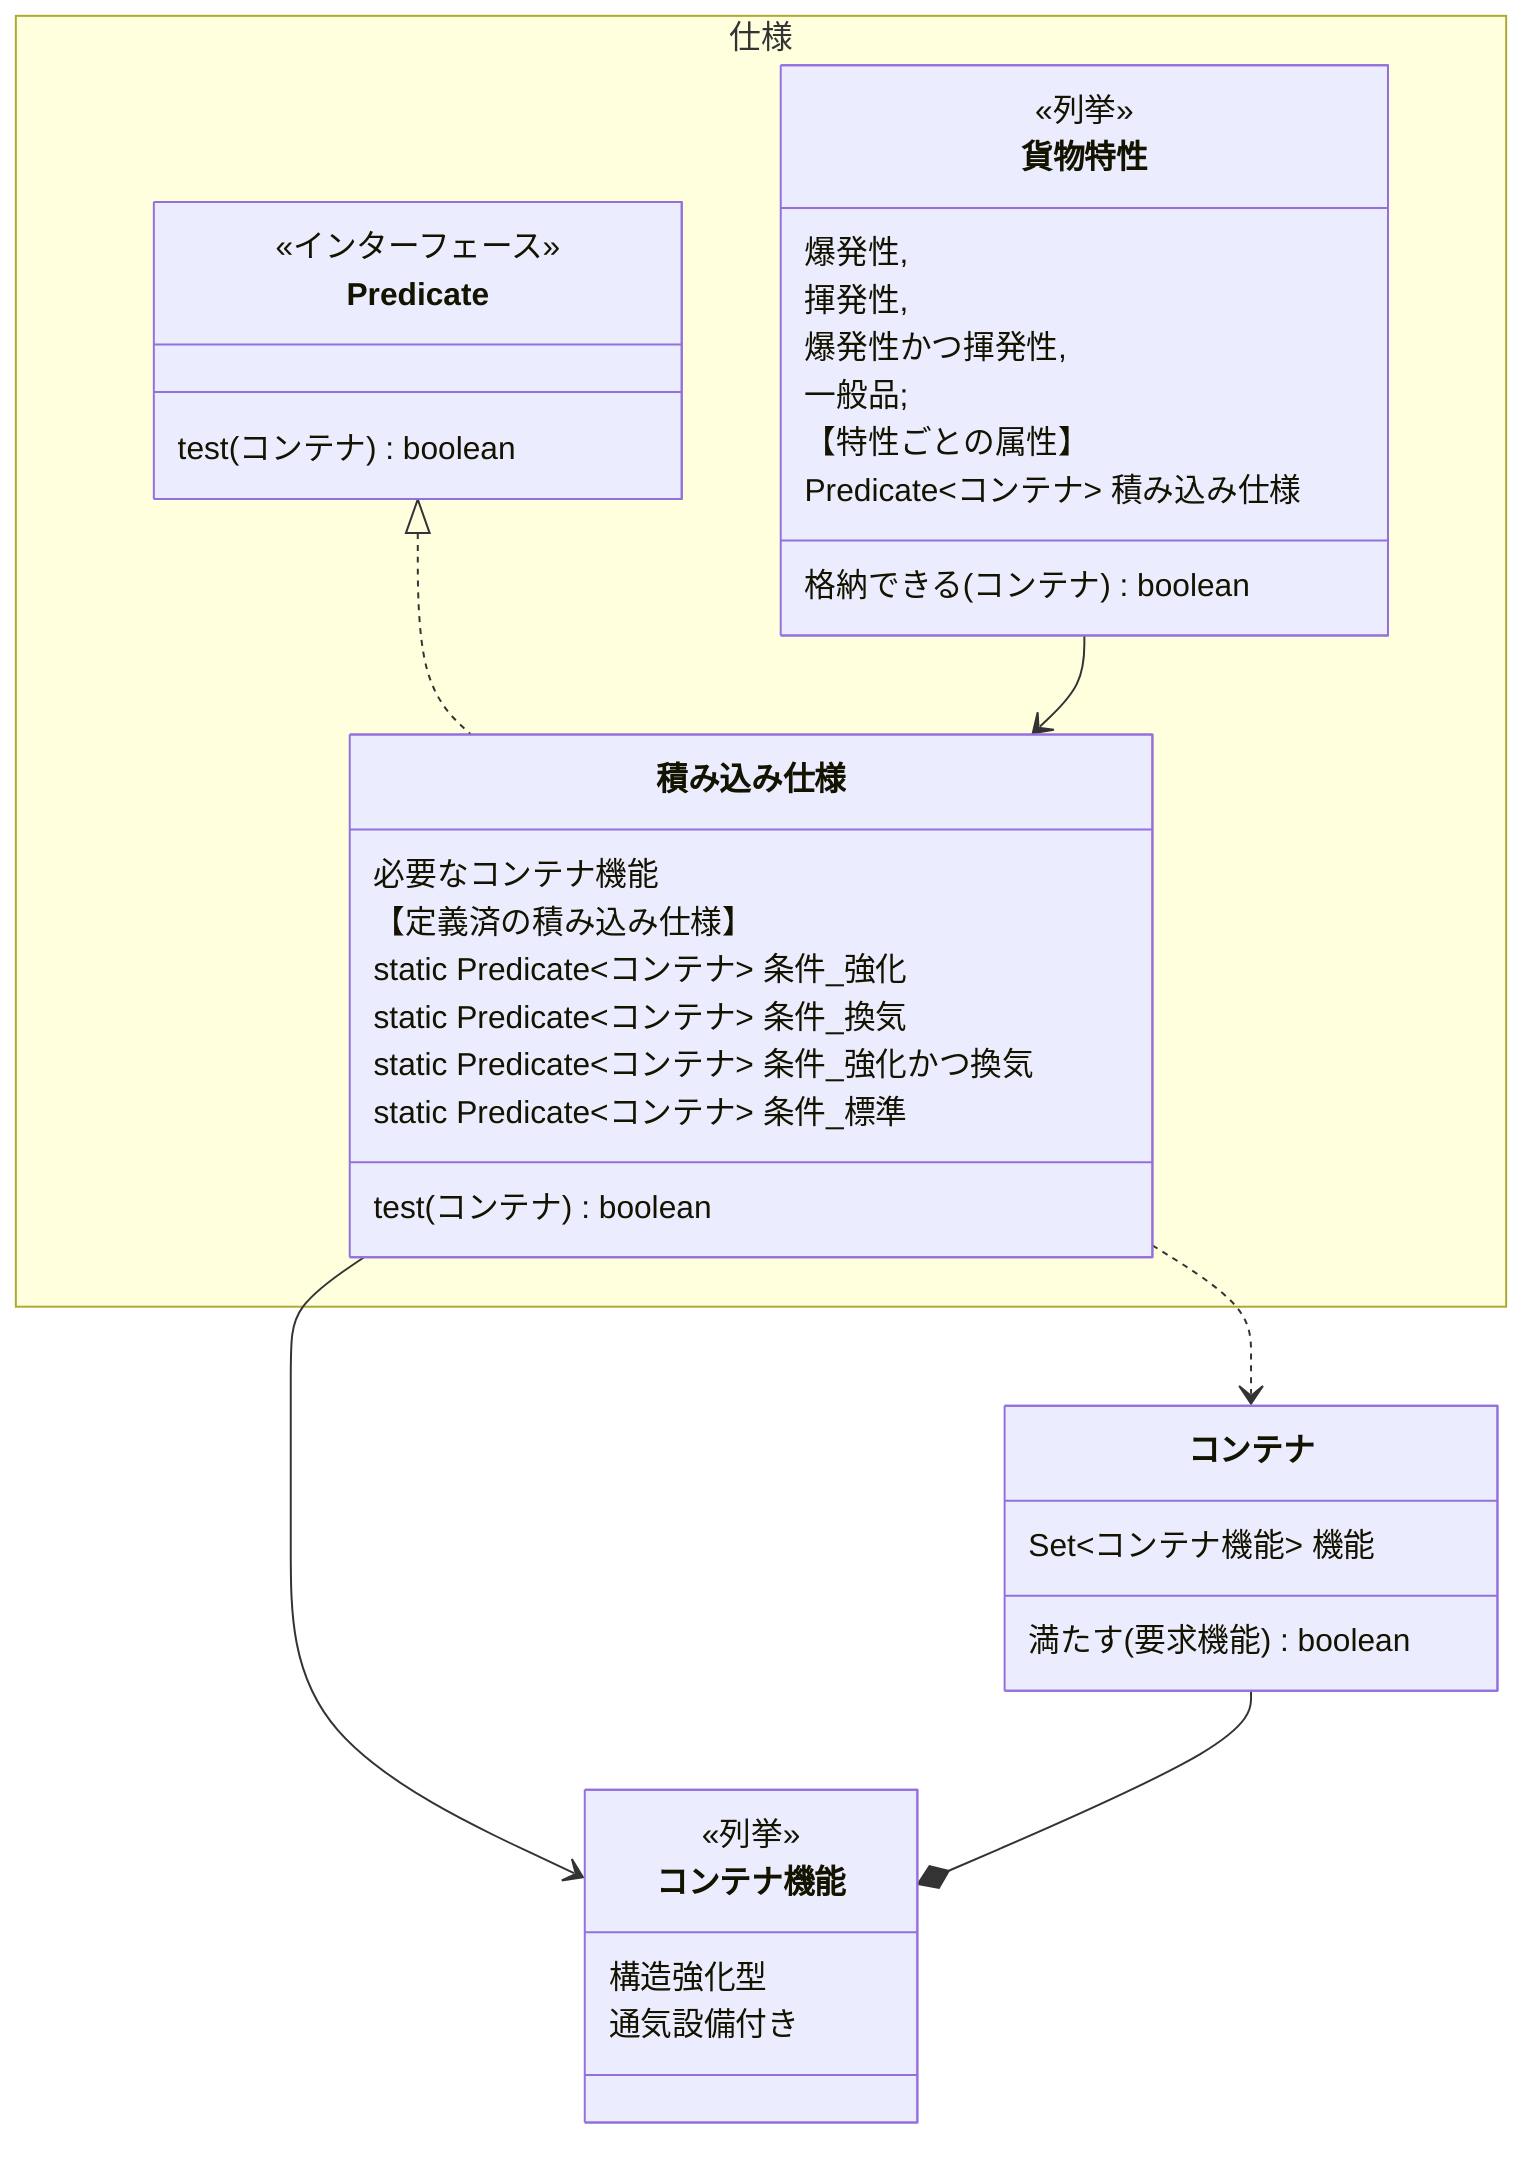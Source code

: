 classDiagram
    direction TB
    Predicate <|.. Specification
    貨物特性 --> Specification
    Specification --> コンテナ機能
    Specification ..> コンテナ
    コンテナ --* コンテナ機能

    namespace 仕様 {
        class Predicate {
            <<インターフェース>>
            test(コンテナ) boolean
        }

        class 貨物特性 {
            <<列挙>>
            爆発性,
            揮発性,
            爆発性かつ揮発性,
            一般品;
            【特性ごとの属性】
            Predicate<コンテナ> 積み込み仕様
            格納できる(コンテナ) boolean
        }

        class Specification["積み込み仕様"] {
            必要なコンテナ機能
            【定義済の積み込み仕様】
            static Predicate~コンテナ~ 条件_強化
            static Predicate~コンテナ~ 条件_換気
            static Predicate~コンテナ~ 条件_強化かつ換気
            static Predicate~コンテナ~ 条件_標準
            test(コンテナ) boolean
        }
    }

    class コンテナ {
        Set~コンテナ機能~ 機能
        満たす(要求機能) boolean
    }

    class コンテナ機能 {
        <<列挙>>
        構造強化型
        通気設備付き
    }
